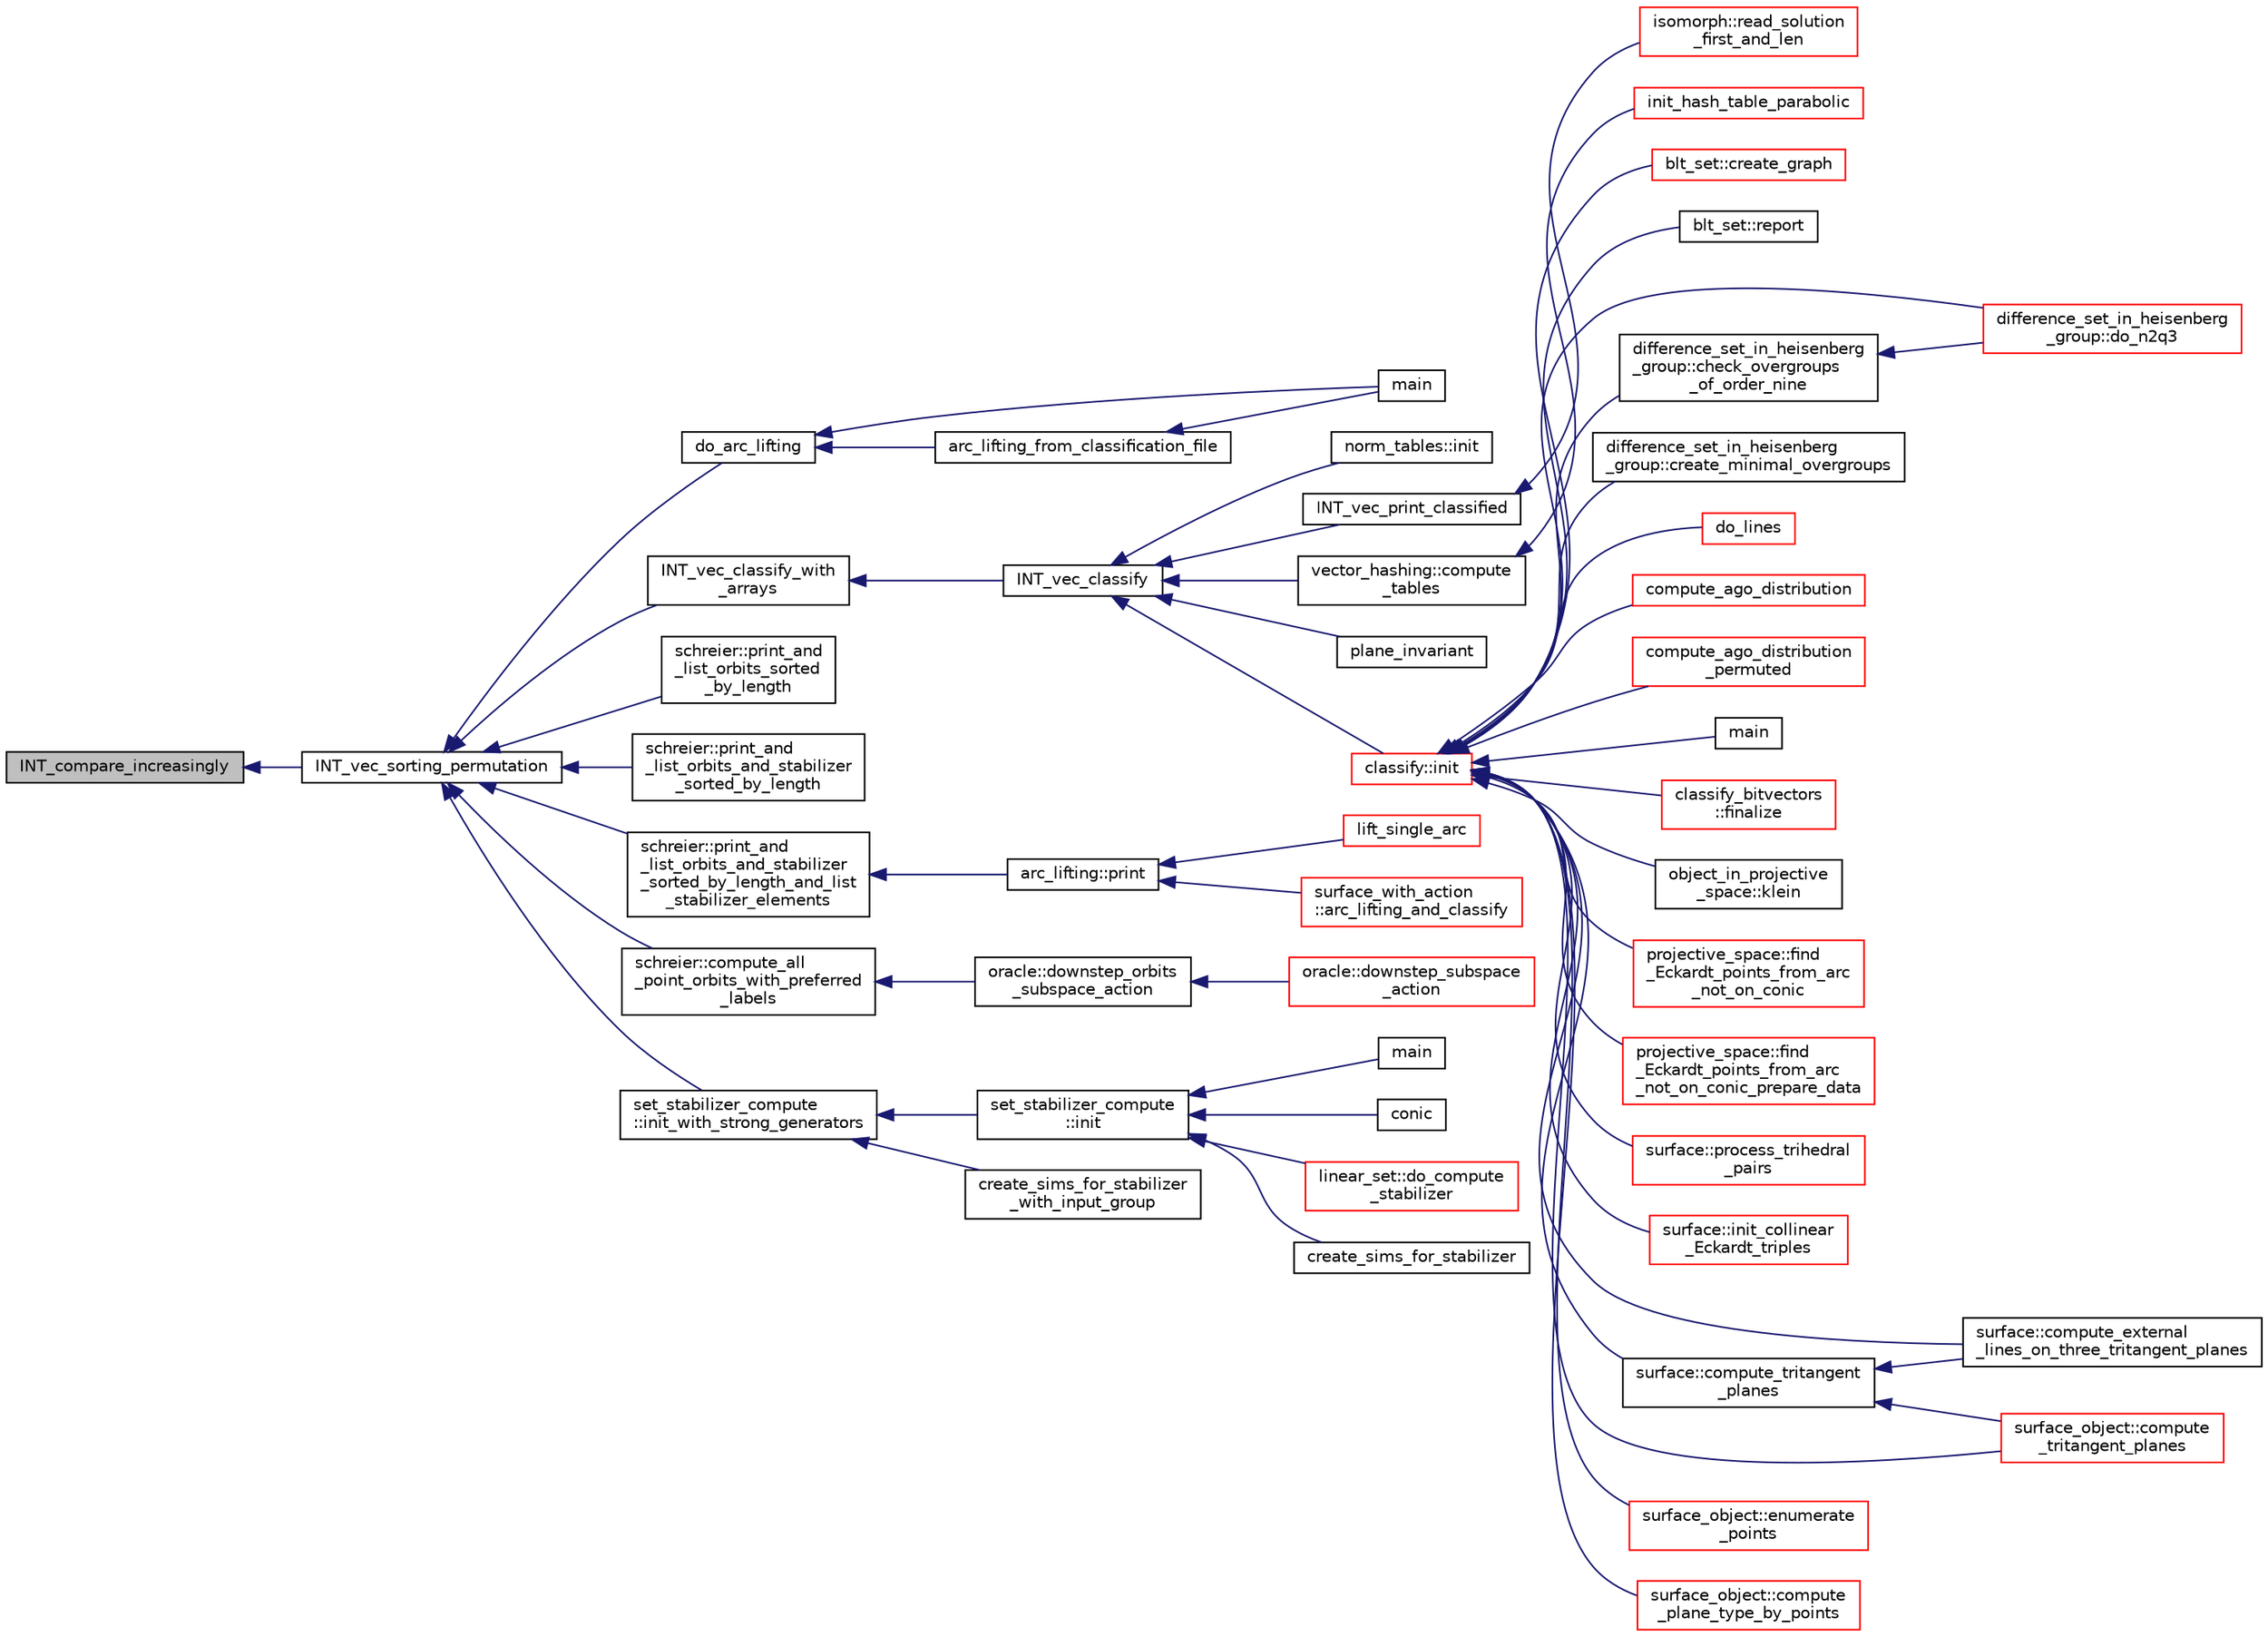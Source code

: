 digraph "INT_compare_increasingly"
{
  edge [fontname="Helvetica",fontsize="10",labelfontname="Helvetica",labelfontsize="10"];
  node [fontname="Helvetica",fontsize="10",shape=record];
  rankdir="LR";
  Node3676 [label="INT_compare_increasingly",height=0.2,width=0.4,color="black", fillcolor="grey75", style="filled", fontcolor="black"];
  Node3676 -> Node3677 [dir="back",color="midnightblue",fontsize="10",style="solid",fontname="Helvetica"];
  Node3677 [label="INT_vec_sorting_permutation",height=0.2,width=0.4,color="black", fillcolor="white", style="filled",URL="$d4/dd7/sorting_8_c.html#a10768733e01e8c9ded3c886e6ddb671e"];
  Node3677 -> Node3678 [dir="back",color="midnightblue",fontsize="10",style="solid",fontname="Helvetica"];
  Node3678 [label="do_arc_lifting",height=0.2,width=0.4,color="black", fillcolor="white", style="filled",URL="$d2/dd6/k__arc__lifting_8_c.html#a9dd2186104f15f40ba5f5d415f4c2976"];
  Node3678 -> Node3679 [dir="back",color="midnightblue",fontsize="10",style="solid",fontname="Helvetica"];
  Node3679 [label="main",height=0.2,width=0.4,color="black", fillcolor="white", style="filled",URL="$d2/dd6/k__arc__lifting_8_c.html#a3c04138a5bfe5d72780bb7e82a18e627"];
  Node3678 -> Node3680 [dir="back",color="midnightblue",fontsize="10",style="solid",fontname="Helvetica"];
  Node3680 [label="arc_lifting_from_classification_file",height=0.2,width=0.4,color="black", fillcolor="white", style="filled",URL="$d2/dd6/k__arc__lifting_8_c.html#aede97f2af2307a758b06ad6506762b79"];
  Node3680 -> Node3679 [dir="back",color="midnightblue",fontsize="10",style="solid",fontname="Helvetica"];
  Node3677 -> Node3681 [dir="back",color="midnightblue",fontsize="10",style="solid",fontname="Helvetica"];
  Node3681 [label="INT_vec_classify_with\l_arrays",height=0.2,width=0.4,color="black", fillcolor="white", style="filled",URL="$d4/dd7/sorting_8_c.html#a1b3700c1d369b8a37593a1c2f31cc9d7"];
  Node3681 -> Node3682 [dir="back",color="midnightblue",fontsize="10",style="solid",fontname="Helvetica"];
  Node3682 [label="INT_vec_classify",height=0.2,width=0.4,color="black", fillcolor="white", style="filled",URL="$d4/dd7/sorting_8_c.html#ad4176bee048e4f036f8b9d6dd986e0f9"];
  Node3682 -> Node3683 [dir="back",color="midnightblue",fontsize="10",style="solid",fontname="Helvetica"];
  Node3683 [label="norm_tables::init",height=0.2,width=0.4,color="black", fillcolor="white", style="filled",URL="$d8/d7c/classnorm__tables.html#a6b51503fa635de7a11cd9abb1cca331c"];
  Node3682 -> Node3684 [dir="back",color="midnightblue",fontsize="10",style="solid",fontname="Helvetica"];
  Node3684 [label="INT_vec_print_classified",height=0.2,width=0.4,color="black", fillcolor="white", style="filled",URL="$d4/dd7/sorting_8_c.html#a611d0260b154d48ecbc38ed869925ba8"];
  Node3684 -> Node3685 [dir="back",color="midnightblue",fontsize="10",style="solid",fontname="Helvetica"];
  Node3685 [label="isomorph::read_solution\l_first_and_len",height=0.2,width=0.4,color="red", fillcolor="white", style="filled",URL="$d3/d5f/classisomorph.html#affd1e7546f0caf49aac43df1cff96485"];
  Node3682 -> Node3699 [dir="back",color="midnightblue",fontsize="10",style="solid",fontname="Helvetica"];
  Node3699 [label="vector_hashing::compute\l_tables",height=0.2,width=0.4,color="black", fillcolor="white", style="filled",URL="$d8/daa/classvector__hashing.html#aa80d25dc4d37520e54e4e8d664d665e6"];
  Node3699 -> Node3700 [dir="back",color="midnightblue",fontsize="10",style="solid",fontname="Helvetica"];
  Node3700 [label="init_hash_table_parabolic",height=0.2,width=0.4,color="red", fillcolor="white", style="filled",URL="$db/da0/lib_2foundations_2geometry_2orthogonal__points_8_c.html#ac0501667678e59124c88842414489011"];
  Node3682 -> Node3703 [dir="back",color="midnightblue",fontsize="10",style="solid",fontname="Helvetica"];
  Node3703 [label="plane_invariant",height=0.2,width=0.4,color="black", fillcolor="white", style="filled",URL="$d4/d67/geometry_8h.html#a8cf23c42f17766e6ae13094522b91f19"];
  Node3682 -> Node3704 [dir="back",color="midnightblue",fontsize="10",style="solid",fontname="Helvetica"];
  Node3704 [label="classify::init",height=0.2,width=0.4,color="red", fillcolor="white", style="filled",URL="$d9/d43/classclassify.html#afc24c64267d646d1f83ea39a7c66bde3"];
  Node3704 -> Node3705 [dir="back",color="midnightblue",fontsize="10",style="solid",fontname="Helvetica"];
  Node3705 [label="blt_set::create_graph",height=0.2,width=0.4,color="red", fillcolor="white", style="filled",URL="$d1/d3d/classblt__set.html#ae92249ece99ffbc92e93e49cd5d5dccf"];
  Node3704 -> Node3708 [dir="back",color="midnightblue",fontsize="10",style="solid",fontname="Helvetica"];
  Node3708 [label="blt_set::report",height=0.2,width=0.4,color="black", fillcolor="white", style="filled",URL="$d1/d3d/classblt__set.html#a6b19f88bd2b92ebfba7e7c362eb9065c"];
  Node3704 -> Node3709 [dir="back",color="midnightblue",fontsize="10",style="solid",fontname="Helvetica"];
  Node3709 [label="difference_set_in_heisenberg\l_group::do_n2q3",height=0.2,width=0.4,color="red", fillcolor="white", style="filled",URL="$de/d8a/classdifference__set__in__heisenberg__group.html#aca82ff116dd5d17cfbb311e809b6d023"];
  Node3704 -> Node3712 [dir="back",color="midnightblue",fontsize="10",style="solid",fontname="Helvetica"];
  Node3712 [label="difference_set_in_heisenberg\l_group::check_overgroups\l_of_order_nine",height=0.2,width=0.4,color="black", fillcolor="white", style="filled",URL="$de/d8a/classdifference__set__in__heisenberg__group.html#af7075193cf272d5b63356e21ec1ab8a8"];
  Node3712 -> Node3709 [dir="back",color="midnightblue",fontsize="10",style="solid",fontname="Helvetica"];
  Node3704 -> Node3713 [dir="back",color="midnightblue",fontsize="10",style="solid",fontname="Helvetica"];
  Node3713 [label="difference_set_in_heisenberg\l_group::create_minimal_overgroups",height=0.2,width=0.4,color="black", fillcolor="white", style="filled",URL="$de/d8a/classdifference__set__in__heisenberg__group.html#a9bde5ad5da3ebaebf98fbfd3e8110b79"];
  Node3704 -> Node3714 [dir="back",color="midnightblue",fontsize="10",style="solid",fontname="Helvetica"];
  Node3714 [label="do_lines",height=0.2,width=0.4,color="red", fillcolor="white", style="filled",URL="$da/d90/analyze_8_c.html#a8a0ad1642efe3759982b81e0fa63f035"];
  Node3704 -> Node3717 [dir="back",color="midnightblue",fontsize="10",style="solid",fontname="Helvetica"];
  Node3717 [label="compute_ago_distribution",height=0.2,width=0.4,color="red", fillcolor="white", style="filled",URL="$d0/de6/projective__space__main_8_c.html#a63c9db9ca280b83f386e3dea5f30fa98"];
  Node3704 -> Node3723 [dir="back",color="midnightblue",fontsize="10",style="solid",fontname="Helvetica"];
  Node3723 [label="compute_ago_distribution\l_permuted",height=0.2,width=0.4,color="red", fillcolor="white", style="filled",URL="$d0/de6/projective__space__main_8_c.html#a1d8c812b2637be8e72d8ae3dfdc8c3df"];
  Node3704 -> Node3725 [dir="back",color="midnightblue",fontsize="10",style="solid",fontname="Helvetica"];
  Node3725 [label="main",height=0.2,width=0.4,color="black", fillcolor="white", style="filled",URL="$df/da4/distribution_8_c.html#a3c04138a5bfe5d72780bb7e82a18e627"];
  Node3704 -> Node3726 [dir="back",color="midnightblue",fontsize="10",style="solid",fontname="Helvetica"];
  Node3726 [label="classify_bitvectors\l::finalize",height=0.2,width=0.4,color="red", fillcolor="white", style="filled",URL="$dd/d16/classclassify__bitvectors.html#adf8a59f998312b4fcc60361e87bcc6cb"];
  Node3704 -> Node3727 [dir="back",color="midnightblue",fontsize="10",style="solid",fontname="Helvetica"];
  Node3727 [label="object_in_projective\l_space::klein",height=0.2,width=0.4,color="black", fillcolor="white", style="filled",URL="$d7/d08/classobject__in__projective__space.html#a5b8beb58d83a6c274b2b8bd2c4e176c1"];
  Node3704 -> Node3728 [dir="back",color="midnightblue",fontsize="10",style="solid",fontname="Helvetica"];
  Node3728 [label="projective_space::find\l_Eckardt_points_from_arc\l_not_on_conic",height=0.2,width=0.4,color="red", fillcolor="white", style="filled",URL="$d2/d17/classprojective__space.html#a3b4fbef8fbbeee1af542b6f7c969ed79"];
  Node3704 -> Node3730 [dir="back",color="midnightblue",fontsize="10",style="solid",fontname="Helvetica"];
  Node3730 [label="projective_space::find\l_Eckardt_points_from_arc\l_not_on_conic_prepare_data",height=0.2,width=0.4,color="red", fillcolor="white", style="filled",URL="$d2/d17/classprojective__space.html#a0fc1d9c2df818d2ffa6750c2cb63c54c"];
  Node3704 -> Node3742 [dir="back",color="midnightblue",fontsize="10",style="solid",fontname="Helvetica"];
  Node3742 [label="surface::process_trihedral\l_pairs",height=0.2,width=0.4,color="red", fillcolor="white", style="filled",URL="$d5/d88/classsurface.html#a94cd90088cd556805d058d0a72c2f372"];
  Node3704 -> Node3746 [dir="back",color="midnightblue",fontsize="10",style="solid",fontname="Helvetica"];
  Node3746 [label="surface::init_collinear\l_Eckardt_triples",height=0.2,width=0.4,color="red", fillcolor="white", style="filled",URL="$d5/d88/classsurface.html#a7b53d7cad5ba4901e57cac31a364ac47"];
  Node3704 -> Node3747 [dir="back",color="midnightblue",fontsize="10",style="solid",fontname="Helvetica"];
  Node3747 [label="surface::compute_tritangent\l_planes",height=0.2,width=0.4,color="black", fillcolor="white", style="filled",URL="$d5/d88/classsurface.html#a7d760a4c2f956e943fce323171ad5c6b"];
  Node3747 -> Node3748 [dir="back",color="midnightblue",fontsize="10",style="solid",fontname="Helvetica"];
  Node3748 [label="surface::compute_external\l_lines_on_three_tritangent_planes",height=0.2,width=0.4,color="black", fillcolor="white", style="filled",URL="$d5/d88/classsurface.html#ac7678771ed61c488809ea26825484bed"];
  Node3747 -> Node3749 [dir="back",color="midnightblue",fontsize="10",style="solid",fontname="Helvetica"];
  Node3749 [label="surface_object::compute\l_tritangent_planes",height=0.2,width=0.4,color="red", fillcolor="white", style="filled",URL="$df/df8/classsurface__object.html#ae6d924af993146400e0e484e41def0ab"];
  Node3704 -> Node3748 [dir="back",color="midnightblue",fontsize="10",style="solid",fontname="Helvetica"];
  Node3704 -> Node3757 [dir="back",color="midnightblue",fontsize="10",style="solid",fontname="Helvetica"];
  Node3757 [label="surface_object::enumerate\l_points",height=0.2,width=0.4,color="red", fillcolor="white", style="filled",URL="$df/df8/classsurface__object.html#a001a13b6ea34dbe559033af634203466"];
  Node3704 -> Node3758 [dir="back",color="midnightblue",fontsize="10",style="solid",fontname="Helvetica"];
  Node3758 [label="surface_object::compute\l_plane_type_by_points",height=0.2,width=0.4,color="red", fillcolor="white", style="filled",URL="$df/df8/classsurface__object.html#a7ad585c88d5c8278850d5f4c9281798c"];
  Node3704 -> Node3749 [dir="back",color="midnightblue",fontsize="10",style="solid",fontname="Helvetica"];
  Node3677 -> Node3875 [dir="back",color="midnightblue",fontsize="10",style="solid",fontname="Helvetica"];
  Node3875 [label="schreier::print_and\l_list_orbits_sorted\l_by_length",height=0.2,width=0.4,color="black", fillcolor="white", style="filled",URL="$d3/dd6/classschreier.html#a4c4ebf752711c6058e313fa3cfeb55df"];
  Node3677 -> Node3876 [dir="back",color="midnightblue",fontsize="10",style="solid",fontname="Helvetica"];
  Node3876 [label="schreier::print_and\l_list_orbits_and_stabilizer\l_sorted_by_length",height=0.2,width=0.4,color="black", fillcolor="white", style="filled",URL="$d3/dd6/classschreier.html#ab8afe2cb22f49ac1baae07143a6bb3fb"];
  Node3677 -> Node3877 [dir="back",color="midnightblue",fontsize="10",style="solid",fontname="Helvetica"];
  Node3877 [label="schreier::print_and\l_list_orbits_and_stabilizer\l_sorted_by_length_and_list\l_stabilizer_elements",height=0.2,width=0.4,color="black", fillcolor="white", style="filled",URL="$d3/dd6/classschreier.html#a345d0b1a6837fd248e1785e45323c1fa"];
  Node3877 -> Node3878 [dir="back",color="midnightblue",fontsize="10",style="solid",fontname="Helvetica"];
  Node3878 [label="arc_lifting::print",height=0.2,width=0.4,color="black", fillcolor="white", style="filled",URL="$dc/db7/classarc__lifting.html#ae1609cb80720bc005f0fc3ea65150185"];
  Node3878 -> Node3734 [dir="back",color="midnightblue",fontsize="10",style="solid",fontname="Helvetica"];
  Node3734 [label="lift_single_arc",height=0.2,width=0.4,color="red", fillcolor="white", style="filled",URL="$d6/dc3/arc__lifting__main_8_c.html#a0bdc148f70112959722a40cf9758d54b"];
  Node3878 -> Node3740 [dir="back",color="midnightblue",fontsize="10",style="solid",fontname="Helvetica"];
  Node3740 [label="surface_with_action\l::arc_lifting_and_classify",height=0.2,width=0.4,color="red", fillcolor="white", style="filled",URL="$d8/df9/classsurface__with__action.html#a62a3948f830c59e09ef94937650a07a4"];
  Node3677 -> Node3879 [dir="back",color="midnightblue",fontsize="10",style="solid",fontname="Helvetica"];
  Node3879 [label="schreier::compute_all\l_point_orbits_with_preferred\l_labels",height=0.2,width=0.4,color="black", fillcolor="white", style="filled",URL="$d3/dd6/classschreier.html#ab607b80f0184cd504f62d5c6852fb3d0"];
  Node3879 -> Node3880 [dir="back",color="midnightblue",fontsize="10",style="solid",fontname="Helvetica"];
  Node3880 [label="oracle::downstep_orbits\l_subspace_action",height=0.2,width=0.4,color="black", fillcolor="white", style="filled",URL="$d7/da7/classoracle.html#adcf946d772e92646c47cf264764d85a6"];
  Node3880 -> Node3881 [dir="back",color="midnightblue",fontsize="10",style="solid",fontname="Helvetica"];
  Node3881 [label="oracle::downstep_subspace\l_action",height=0.2,width=0.4,color="red", fillcolor="white", style="filled",URL="$d7/da7/classoracle.html#a26f568b84b1ca2c24f619278ac88c407"];
  Node3677 -> Node3882 [dir="back",color="midnightblue",fontsize="10",style="solid",fontname="Helvetica"];
  Node3882 [label="set_stabilizer_compute\l::init_with_strong_generators",height=0.2,width=0.4,color="black", fillcolor="white", style="filled",URL="$d8/dc6/classset__stabilizer__compute.html#ad6def8c34e1eba080f0383038cd76016"];
  Node3882 -> Node3883 [dir="back",color="midnightblue",fontsize="10",style="solid",fontname="Helvetica"];
  Node3883 [label="set_stabilizer_compute\l::init",height=0.2,width=0.4,color="black", fillcolor="white", style="filled",URL="$d8/dc6/classset__stabilizer__compute.html#a3ffab71fb628fd1c25694c1bb69a65fe"];
  Node3883 -> Node3809 [dir="back",color="midnightblue",fontsize="10",style="solid",fontname="Helvetica"];
  Node3809 [label="main",height=0.2,width=0.4,color="black", fillcolor="white", style="filled",URL="$db/d67/test__hyperoval_8_c.html#a3c04138a5bfe5d72780bb7e82a18e627"];
  Node3883 -> Node3810 [dir="back",color="midnightblue",fontsize="10",style="solid",fontname="Helvetica"];
  Node3810 [label="conic",height=0.2,width=0.4,color="black", fillcolor="white", style="filled",URL="$d4/de8/conic_8_c.html#a96def9474b981a9d5831a9b48d85d652"];
  Node3883 -> Node3811 [dir="back",color="midnightblue",fontsize="10",style="solid",fontname="Helvetica"];
  Node3811 [label="linear_set::do_compute\l_stabilizer",height=0.2,width=0.4,color="red", fillcolor="white", style="filled",URL="$dd/d86/classlinear__set.html#ae8f58ded28fb5370f4459cca42b7463b"];
  Node3883 -> Node3814 [dir="back",color="midnightblue",fontsize="10",style="solid",fontname="Helvetica"];
  Node3814 [label="create_sims_for_stabilizer",height=0.2,width=0.4,color="black", fillcolor="white", style="filled",URL="$d0/d76/tl__algebra__and__number__theory_8h.html#af2c67d225072549409be710ac3cd30f8"];
  Node3882 -> Node3815 [dir="back",color="midnightblue",fontsize="10",style="solid",fontname="Helvetica"];
  Node3815 [label="create_sims_for_stabilizer\l_with_input_group",height=0.2,width=0.4,color="black", fillcolor="white", style="filled",URL="$d0/d76/tl__algebra__and__number__theory_8h.html#af5482567a8d6ba5c2fe593bf6f7f9a0f"];
}
